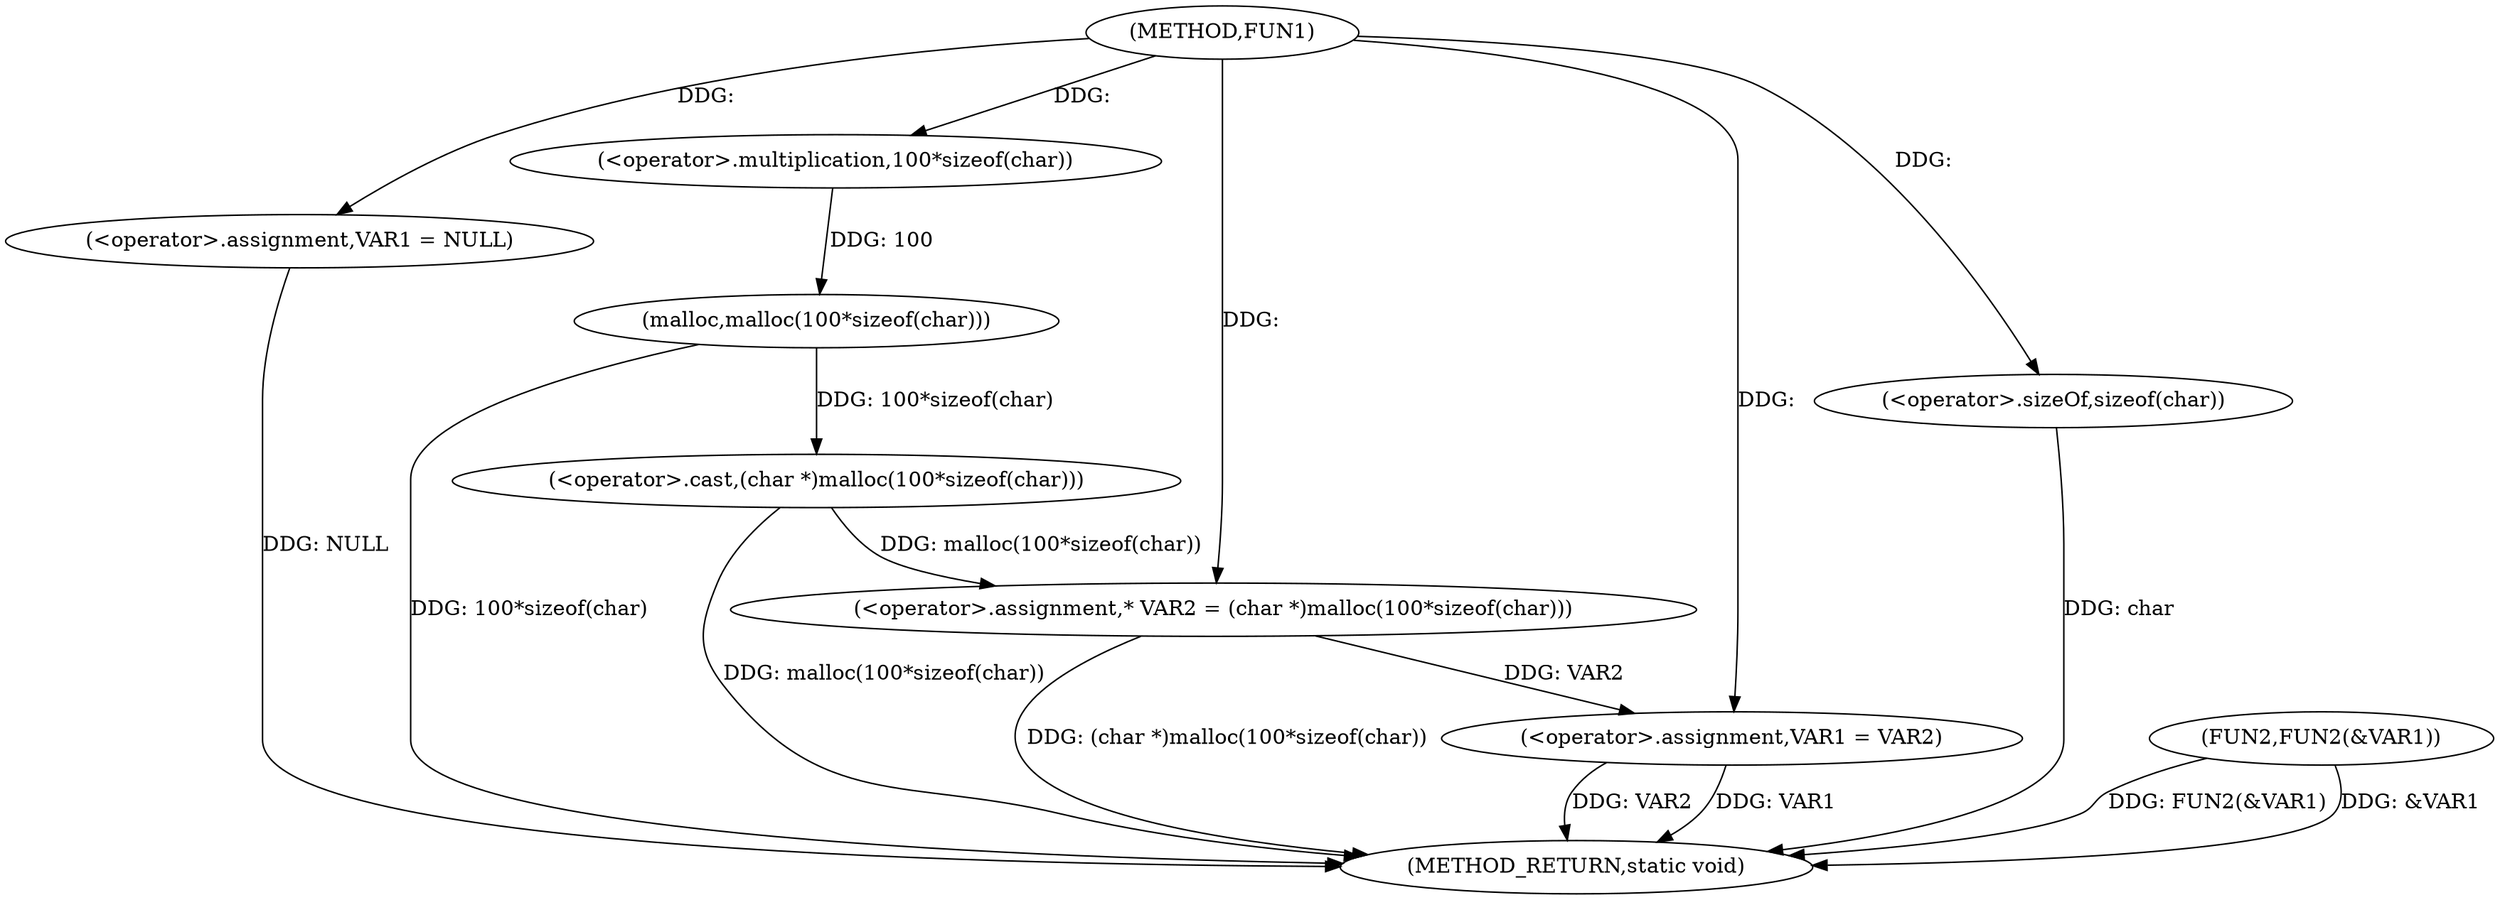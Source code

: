 digraph FUN1 {  
"1000100" [label = "(METHOD,FUN1)" ]
"1000123" [label = "(METHOD_RETURN,static void)" ]
"1000103" [label = "(<operator>.assignment,VAR1 = NULL)" ]
"1000108" [label = "(<operator>.assignment,* VAR2 = (char *)malloc(100*sizeof(char)))" ]
"1000110" [label = "(<operator>.cast,(char *)malloc(100*sizeof(char)))" ]
"1000112" [label = "(malloc,malloc(100*sizeof(char)))" ]
"1000113" [label = "(<operator>.multiplication,100*sizeof(char))" ]
"1000115" [label = "(<operator>.sizeOf,sizeof(char))" ]
"1000117" [label = "(<operator>.assignment,VAR1 = VAR2)" ]
"1000120" [label = "(FUN2,FUN2(&VAR1))" ]
  "1000103" -> "1000123"  [ label = "DDG: NULL"] 
  "1000117" -> "1000123"  [ label = "DDG: VAR1"] 
  "1000110" -> "1000123"  [ label = "DDG: malloc(100*sizeof(char))"] 
  "1000117" -> "1000123"  [ label = "DDG: VAR2"] 
  "1000115" -> "1000123"  [ label = "DDG: char"] 
  "1000120" -> "1000123"  [ label = "DDG: &VAR1"] 
  "1000112" -> "1000123"  [ label = "DDG: 100*sizeof(char)"] 
  "1000108" -> "1000123"  [ label = "DDG: (char *)malloc(100*sizeof(char))"] 
  "1000120" -> "1000123"  [ label = "DDG: FUN2(&VAR1)"] 
  "1000100" -> "1000103"  [ label = "DDG: "] 
  "1000110" -> "1000108"  [ label = "DDG: malloc(100*sizeof(char))"] 
  "1000100" -> "1000108"  [ label = "DDG: "] 
  "1000112" -> "1000110"  [ label = "DDG: 100*sizeof(char)"] 
  "1000113" -> "1000112"  [ label = "DDG: 100"] 
  "1000100" -> "1000113"  [ label = "DDG: "] 
  "1000100" -> "1000115"  [ label = "DDG: "] 
  "1000108" -> "1000117"  [ label = "DDG: VAR2"] 
  "1000100" -> "1000117"  [ label = "DDG: "] 
}
